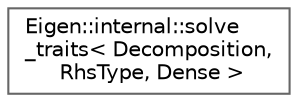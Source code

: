 digraph "类继承关系图"
{
 // LATEX_PDF_SIZE
  bgcolor="transparent";
  edge [fontname=Helvetica,fontsize=10,labelfontname=Helvetica,labelfontsize=10];
  node [fontname=Helvetica,fontsize=10,shape=box,height=0.2,width=0.4];
  rankdir="LR";
  Node0 [id="Node000000",label="Eigen::internal::solve\l_traits\< Decomposition,\l RhsType, Dense \>",height=0.2,width=0.4,color="grey40", fillcolor="white", style="filled",URL="$struct_eigen_1_1internal_1_1solve__traits_3_01_decomposition_00_01_rhs_type_00_01_dense_01_4.html",tooltip=" "];
}
